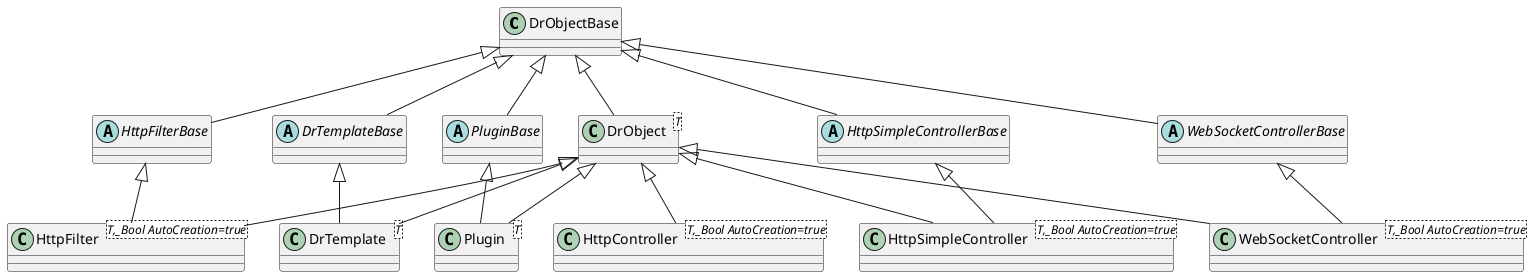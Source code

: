 @startuml
class "DrObjectBase" as C_0000948678946378292650
class C_0000948678946378292650 {
}
class "DrObject<T>" as C_0000928351319055387329
class C_0000928351319055387329 {
}
abstract "HttpFilterBase" as C_0001287349830889935744
abstract C_0001287349830889935744 {
}
class "HttpFilter<T,_Bool AutoCreation=true>" as C_0001423317784030907931
class C_0001423317784030907931 {
}
abstract "DrTemplateBase" as C_0000286555068366301766
abstract C_0000286555068366301766 {
}
class "DrTemplate<T>" as C_0000730908334399288167
class C_0000730908334399288167 {
}
abstract "PluginBase" as C_0001766132705992294525
abstract C_0001766132705992294525 {
}
class "Plugin<T>" as C_0000090245984191403772
class C_0000090245984191403772 {
}
abstract "HttpSimpleControllerBase" as C_0000128620413217137181
abstract C_0000128620413217137181 {
}
abstract "WebSocketControllerBase" as C_0001615046545627727628
abstract C_0001615046545627727628 {
}
class "HttpController<T,_Bool AutoCreation=true>" as C_0000022864597420834899
class C_0000022864597420834899 {
}
class "HttpSimpleController<T,_Bool AutoCreation=true>" as C_0000230834042887687668
class C_0000230834042887687668 {
}
class "WebSocketController<T,_Bool AutoCreation=true>" as C_0001306947998463000992
class C_0001306947998463000992 {
}
C_0000948678946378292650 <|-- C_0000928351319055387329
C_0000948678946378292650 <|-- C_0001287349830889935744
C_0000928351319055387329 <|-- C_0001423317784030907931
C_0001287349830889935744 <|-- C_0001423317784030907931
C_0000948678946378292650 <|-- C_0000286555068366301766
C_0000928351319055387329 <|-- C_0000730908334399288167
C_0000286555068366301766 <|-- C_0000730908334399288167
C_0000948678946378292650 <|-- C_0001766132705992294525
C_0001766132705992294525 <|-- C_0000090245984191403772
C_0000928351319055387329 <|-- C_0000090245984191403772
C_0000948678946378292650 <|-- C_0000128620413217137181
C_0000948678946378292650 <|-- C_0001615046545627727628
C_0000928351319055387329 <|-- C_0000022864597420834899
C_0000928351319055387329 <|-- C_0000230834042887687668
C_0000128620413217137181 <|-- C_0000230834042887687668
C_0000928351319055387329 <|-- C_0001306947998463000992
C_0001615046545627727628 <|-- C_0001306947998463000992

'Generated with clang-uml, version 0.3.4-2-gc91fe43
'LLVM version Ubuntu clang version 15.0.6
@enduml
